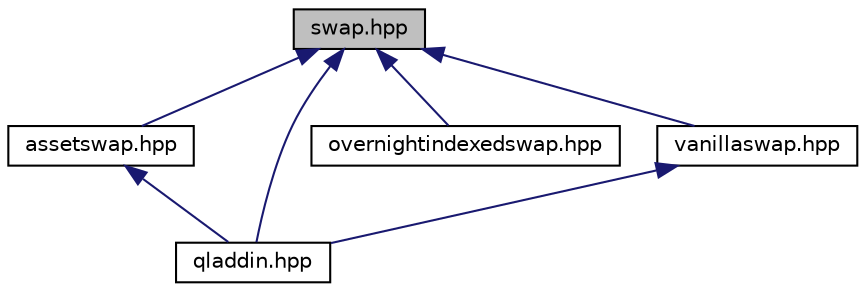 digraph "swap.hpp"
{
  edge [fontname="Helvetica",fontsize="10",labelfontname="Helvetica",labelfontsize="10"];
  node [fontname="Helvetica",fontsize="10",shape=record];
  Node10 [label="swap.hpp",height=0.2,width=0.4,color="black", fillcolor="grey75", style="filled", fontcolor="black"];
  Node10 -> Node11 [dir="back",color="midnightblue",fontsize="10",style="solid",fontname="Helvetica"];
  Node11 [label="assetswap.hpp",height=0.2,width=0.4,color="black", fillcolor="white", style="filled",URL="$assetswap_8hpp.html"];
  Node11 -> Node12 [dir="back",color="midnightblue",fontsize="10",style="solid",fontname="Helvetica"];
  Node12 [label="qladdin.hpp",height=0.2,width=0.4,color="black", fillcolor="white", style="filled",URL="$qladdin_8hpp.html"];
  Node10 -> Node13 [dir="back",color="midnightblue",fontsize="10",style="solid",fontname="Helvetica"];
  Node13 [label="overnightindexedswap.hpp",height=0.2,width=0.4,color="black", fillcolor="white", style="filled",URL="$overnightindexedswap_8hpp.html"];
  Node10 -> Node12 [dir="back",color="midnightblue",fontsize="10",style="solid",fontname="Helvetica"];
  Node10 -> Node14 [dir="back",color="midnightblue",fontsize="10",style="solid",fontname="Helvetica"];
  Node14 [label="vanillaswap.hpp",height=0.2,width=0.4,color="black", fillcolor="white", style="filled",URL="$vanillaswap_8hpp.html"];
  Node14 -> Node12 [dir="back",color="midnightblue",fontsize="10",style="solid",fontname="Helvetica"];
}
